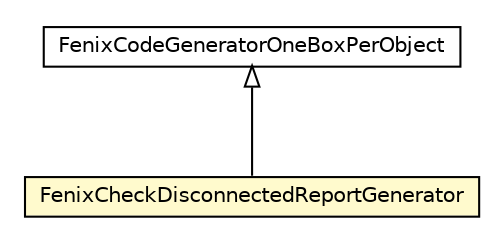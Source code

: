 #!/usr/local/bin/dot
#
# Class diagram 
# Generated by UMLGraph version 5.1 (http://www.umlgraph.org/)
#

digraph G {
	edge [fontname="Helvetica",fontsize=10,labelfontname="Helvetica",labelfontsize=10];
	node [fontname="Helvetica",fontsize=10,shape=plaintext];
	nodesep=0.25;
	ranksep=0.5;
	// pt.ist.fenixframework.pstm.dml.codeGenerator.oneBoxPerObject.FenixCheckDisconnectedReportGenerator
	c8312 [label=<<table title="pt.ist.fenixframework.pstm.dml.codeGenerator.oneBoxPerObject.FenixCheckDisconnectedReportGenerator" border="0" cellborder="1" cellspacing="0" cellpadding="2" port="p" bgcolor="lemonChiffon" href="./FenixCheckDisconnectedReportGenerator.html">
		<tr><td><table border="0" cellspacing="0" cellpadding="1">
<tr><td align="center" balign="center"> FenixCheckDisconnectedReportGenerator </td></tr>
		</table></td></tr>
		</table>>, fontname="Helvetica", fontcolor="black", fontsize=10.0];
	// pt.ist.fenixframework.pstm.dml.FenixCodeGeneratorOneBoxPerObject
	c8319 [label=<<table title="pt.ist.fenixframework.pstm.dml.FenixCodeGeneratorOneBoxPerObject" border="0" cellborder="1" cellspacing="0" cellpadding="2" port="p" href="../../FenixCodeGeneratorOneBoxPerObject.html">
		<tr><td><table border="0" cellspacing="0" cellpadding="1">
<tr><td align="center" balign="center"> FenixCodeGeneratorOneBoxPerObject </td></tr>
		</table></td></tr>
		</table>>, fontname="Helvetica", fontcolor="black", fontsize=10.0];
	//pt.ist.fenixframework.pstm.dml.codeGenerator.oneBoxPerObject.FenixCheckDisconnectedReportGenerator extends pt.ist.fenixframework.pstm.dml.FenixCodeGeneratorOneBoxPerObject
	c8319:p -> c8312:p [dir=back,arrowtail=empty];
}

